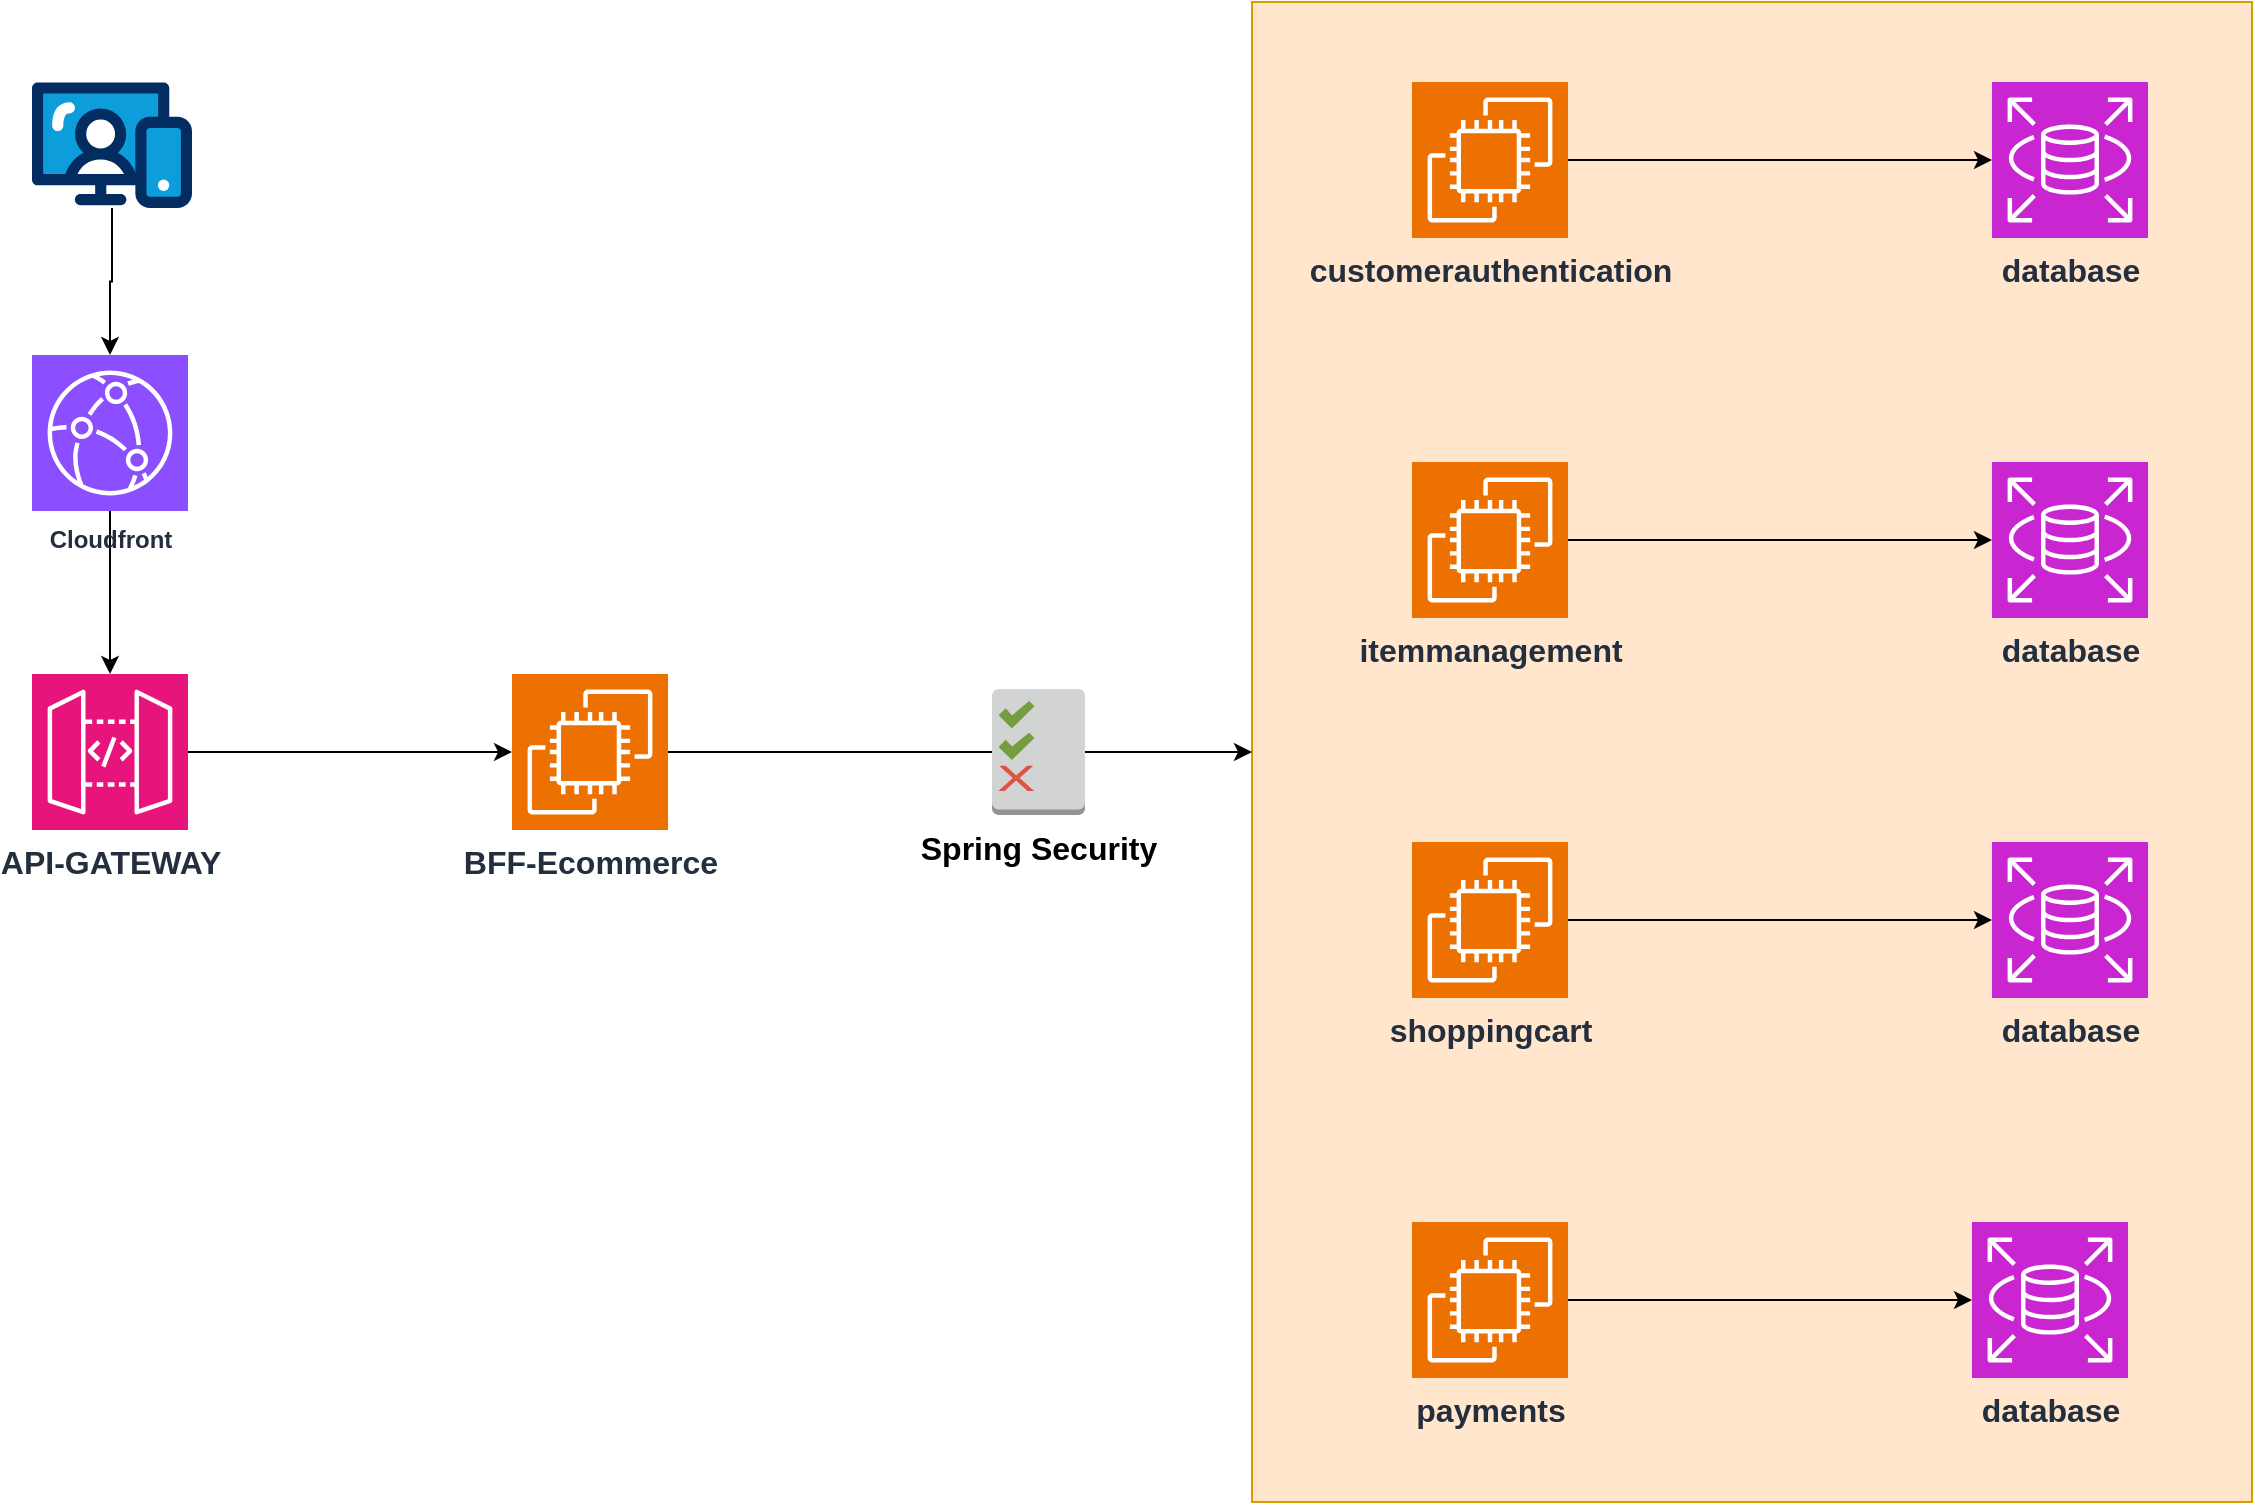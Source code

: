 <mxfile version="24.6.4" type="device">
  <diagram name="customerauthentication" id="wAtL0JLXeKaF_xJ_1XsA">
    <mxGraphModel dx="2049" dy="1220" grid="1" gridSize="10" guides="1" tooltips="1" connect="1" arrows="1" fold="1" page="1" pageScale="1" pageWidth="827" pageHeight="1169" math="0" shadow="0">
      <root>
        <mxCell id="0" />
        <mxCell id="1" parent="0" />
        <mxCell id="VXBLDth4Z-EhQU2-aXmC-19" value="" style="rounded=0;whiteSpace=wrap;html=1;fillColor=#ffe6cc;strokeColor=#d79b00;" vertex="1" parent="1">
          <mxGeometry x="890" y="330" width="500" height="750" as="geometry" />
        </mxCell>
        <mxCell id="VXBLDth4Z-EhQU2-aXmC-20" style="edgeStyle=orthogonalEdgeStyle;rounded=0;orthogonalLoop=1;jettySize=auto;html=1;entryX=0;entryY=0.5;entryDx=0;entryDy=0;" edge="1" parent="1" source="5dRny-T6z-p70ULrLOng-2" target="VXBLDth4Z-EhQU2-aXmC-19">
          <mxGeometry relative="1" as="geometry" />
        </mxCell>
        <mxCell id="5dRny-T6z-p70ULrLOng-2" value="&lt;b&gt;&lt;font style=&quot;font-size: 16px;&quot;&gt;BFF-Ecommerce&lt;/font&gt;&lt;/b&gt;" style="sketch=0;points=[[0,0,0],[0.25,0,0],[0.5,0,0],[0.75,0,0],[1,0,0],[0,1,0],[0.25,1,0],[0.5,1,0],[0.75,1,0],[1,1,0],[0,0.25,0],[0,0.5,0],[0,0.75,0],[1,0.25,0],[1,0.5,0],[1,0.75,0]];outlineConnect=0;fontColor=#232F3E;fillColor=#ED7100;strokeColor=#ffffff;dashed=0;verticalLabelPosition=bottom;verticalAlign=top;align=center;html=1;fontSize=12;fontStyle=0;aspect=fixed;shape=mxgraph.aws4.resourceIcon;resIcon=mxgraph.aws4.ec2;" parent="1" vertex="1">
          <mxGeometry x="520" y="666" width="78" height="78" as="geometry" />
        </mxCell>
        <mxCell id="VXBLDth4Z-EhQU2-aXmC-13" style="edgeStyle=orthogonalEdgeStyle;rounded=0;orthogonalLoop=1;jettySize=auto;html=1;exitX=1;exitY=0.5;exitDx=0;exitDy=0;exitPerimeter=0;" edge="1" parent="1" source="5dRny-T6z-p70ULrLOng-3" target="5dRny-T6z-p70ULrLOng-49">
          <mxGeometry relative="1" as="geometry" />
        </mxCell>
        <mxCell id="5dRny-T6z-p70ULrLOng-3" value="&lt;b&gt;&lt;font style=&quot;font-size: 16px;&quot;&gt;customerauthentication&lt;/font&gt;&lt;/b&gt;" style="sketch=0;points=[[0,0,0],[0.25,0,0],[0.5,0,0],[0.75,0,0],[1,0,0],[0,1,0],[0.25,1,0],[0.5,1,0],[0.75,1,0],[1,1,0],[0,0.25,0],[0,0.5,0],[0,0.75,0],[1,0.25,0],[1,0.5,0],[1,0.75,0]];outlineConnect=0;fontColor=#232F3E;fillColor=#ED7100;strokeColor=#ffffff;dashed=0;verticalLabelPosition=bottom;verticalAlign=top;align=center;html=1;fontSize=12;fontStyle=0;aspect=fixed;shape=mxgraph.aws4.resourceIcon;resIcon=mxgraph.aws4.ec2;" parent="1" vertex="1">
          <mxGeometry x="970" y="370" width="78" height="78" as="geometry" />
        </mxCell>
        <mxCell id="5dRny-T6z-p70ULrLOng-11" style="edgeStyle=orthogonalEdgeStyle;rounded=0;orthogonalLoop=1;jettySize=auto;html=1;" parent="1" source="5dRny-T6z-p70ULrLOng-10" target="5dRny-T6z-p70ULrLOng-2" edge="1">
          <mxGeometry relative="1" as="geometry" />
        </mxCell>
        <mxCell id="5dRny-T6z-p70ULrLOng-10" value="&lt;b&gt;&lt;font style=&quot;font-size: 16px;&quot;&gt;API-GATEWAY&lt;/font&gt;&lt;/b&gt;" style="sketch=0;points=[[0,0,0],[0.25,0,0],[0.5,0,0],[0.75,0,0],[1,0,0],[0,1,0],[0.25,1,0],[0.5,1,0],[0.75,1,0],[1,1,0],[0,0.25,0],[0,0.5,0],[0,0.75,0],[1,0.25,0],[1,0.5,0],[1,0.75,0]];outlineConnect=0;fontColor=#232F3E;fillColor=#E7157B;strokeColor=#ffffff;dashed=0;verticalLabelPosition=bottom;verticalAlign=top;align=center;html=1;fontSize=12;fontStyle=0;aspect=fixed;shape=mxgraph.aws4.resourceIcon;resIcon=mxgraph.aws4.api_gateway;" parent="1" vertex="1">
          <mxGeometry x="280" y="666" width="78" height="78" as="geometry" />
        </mxCell>
        <mxCell id="5dRny-T6z-p70ULrLOng-24" style="edgeStyle=orthogonalEdgeStyle;rounded=0;orthogonalLoop=1;jettySize=auto;html=1;" parent="1" source="5dRny-T6z-p70ULrLOng-12" target="5dRny-T6z-p70ULrLOng-19" edge="1">
          <mxGeometry relative="1" as="geometry" />
        </mxCell>
        <mxCell id="5dRny-T6z-p70ULrLOng-12" value="" style="verticalLabelPosition=bottom;aspect=fixed;html=1;shape=mxgraph.salesforce.web;" parent="1" vertex="1">
          <mxGeometry x="280" y="370" width="80" height="63.2" as="geometry" />
        </mxCell>
        <mxCell id="5dRny-T6z-p70ULrLOng-21" style="edgeStyle=orthogonalEdgeStyle;rounded=0;orthogonalLoop=1;jettySize=auto;html=1;exitX=0.5;exitY=1;exitDx=0;exitDy=0;exitPerimeter=0;" parent="1" source="5dRny-T6z-p70ULrLOng-19" target="5dRny-T6z-p70ULrLOng-10" edge="1">
          <mxGeometry relative="1" as="geometry" />
        </mxCell>
        <mxCell id="5dRny-T6z-p70ULrLOng-19" value="&lt;b&gt;Cloudfront&lt;/b&gt;" style="sketch=0;points=[[0,0,0],[0.25,0,0],[0.5,0,0],[0.75,0,0],[1,0,0],[0,1,0],[0.25,1,0],[0.5,1,0],[0.75,1,0],[1,1,0],[0,0.25,0],[0,0.5,0],[0,0.75,0],[1,0.25,0],[1,0.5,0],[1,0.75,0]];outlineConnect=0;fontColor=#232F3E;fillColor=#8C4FFF;strokeColor=#ffffff;dashed=0;verticalLabelPosition=bottom;verticalAlign=top;align=center;html=1;fontSize=12;fontStyle=0;aspect=fixed;shape=mxgraph.aws4.resourceIcon;resIcon=mxgraph.aws4.cloudfront;" parent="1" vertex="1">
          <mxGeometry x="280" y="506.5" width="78" height="78" as="geometry" />
        </mxCell>
        <mxCell id="5dRny-T6z-p70ULrLOng-49" value="&lt;b&gt;&lt;font style=&quot;font-size: 16px;&quot;&gt;database&lt;/font&gt;&lt;/b&gt;" style="sketch=0;points=[[0,0,0],[0.25,0,0],[0.5,0,0],[0.75,0,0],[1,0,0],[0,1,0],[0.25,1,0],[0.5,1,0],[0.75,1,0],[1,1,0],[0,0.25,0],[0,0.5,0],[0,0.75,0],[1,0.25,0],[1,0.5,0],[1,0.75,0]];outlineConnect=0;fontColor=#232F3E;fillColor=#C925D1;strokeColor=#ffffff;dashed=0;verticalLabelPosition=bottom;verticalAlign=top;align=center;html=1;fontSize=12;fontStyle=0;aspect=fixed;shape=mxgraph.aws4.resourceIcon;resIcon=mxgraph.aws4.rds;" parent="1" vertex="1">
          <mxGeometry x="1260" y="370" width="78" height="78" as="geometry" />
        </mxCell>
        <mxCell id="VXBLDth4Z-EhQU2-aXmC-14" style="edgeStyle=orthogonalEdgeStyle;rounded=0;orthogonalLoop=1;jettySize=auto;html=1;" edge="1" parent="1" source="lHiSPcr_xn4c7chXWhxx-1" target="lHiSPcr_xn4c7chXWhxx-2">
          <mxGeometry relative="1" as="geometry" />
        </mxCell>
        <mxCell id="lHiSPcr_xn4c7chXWhxx-1" value="&lt;span style=&quot;font-size: 16px;&quot;&gt;&lt;b&gt;itemmanagement&lt;/b&gt;&lt;/span&gt;" style="sketch=0;points=[[0,0,0],[0.25,0,0],[0.5,0,0],[0.75,0,0],[1,0,0],[0,1,0],[0.25,1,0],[0.5,1,0],[0.75,1,0],[1,1,0],[0,0.25,0],[0,0.5,0],[0,0.75,0],[1,0.25,0],[1,0.5,0],[1,0.75,0]];outlineConnect=0;fontColor=#232F3E;fillColor=#ED7100;strokeColor=#ffffff;dashed=0;verticalLabelPosition=bottom;verticalAlign=top;align=center;html=1;fontSize=12;fontStyle=0;aspect=fixed;shape=mxgraph.aws4.resourceIcon;resIcon=mxgraph.aws4.ec2;" parent="1" vertex="1">
          <mxGeometry x="970" y="560" width="78" height="78" as="geometry" />
        </mxCell>
        <mxCell id="lHiSPcr_xn4c7chXWhxx-2" value="&lt;span style=&quot;font-size: 16px;&quot;&gt;&lt;b&gt;database&lt;/b&gt;&lt;/span&gt;" style="sketch=0;points=[[0,0,0],[0.25,0,0],[0.5,0,0],[0.75,0,0],[1,0,0],[0,1,0],[0.25,1,0],[0.5,1,0],[0.75,1,0],[1,1,0],[0,0.25,0],[0,0.5,0],[0,0.75,0],[1,0.25,0],[1,0.5,0],[1,0.75,0]];outlineConnect=0;fontColor=#232F3E;fillColor=#C925D1;strokeColor=#ffffff;dashed=0;verticalLabelPosition=bottom;verticalAlign=top;align=center;html=1;fontSize=12;fontStyle=0;aspect=fixed;shape=mxgraph.aws4.resourceIcon;resIcon=mxgraph.aws4.rds;" parent="1" vertex="1">
          <mxGeometry x="1260" y="560" width="78" height="78" as="geometry" />
        </mxCell>
        <mxCell id="VXBLDth4Z-EhQU2-aXmC-16" style="edgeStyle=orthogonalEdgeStyle;rounded=0;orthogonalLoop=1;jettySize=auto;html=1;" edge="1" parent="1" source="VXBLDth4Z-EhQU2-aXmC-1" target="VXBLDth4Z-EhQU2-aXmC-15">
          <mxGeometry relative="1" as="geometry" />
        </mxCell>
        <mxCell id="VXBLDth4Z-EhQU2-aXmC-1" value="&lt;span style=&quot;font-size: 16px;&quot;&gt;&lt;b&gt;shoppingcart&lt;/b&gt;&lt;/span&gt;" style="sketch=0;points=[[0,0,0],[0.25,0,0],[0.5,0,0],[0.75,0,0],[1,0,0],[0,1,0],[0.25,1,0],[0.5,1,0],[0.75,1,0],[1,1,0],[0,0.25,0],[0,0.5,0],[0,0.75,0],[1,0.25,0],[1,0.5,0],[1,0.75,0]];outlineConnect=0;fontColor=#232F3E;fillColor=#ED7100;strokeColor=#ffffff;dashed=0;verticalLabelPosition=bottom;verticalAlign=top;align=center;html=1;fontSize=12;fontStyle=0;aspect=fixed;shape=mxgraph.aws4.resourceIcon;resIcon=mxgraph.aws4.ec2;" vertex="1" parent="1">
          <mxGeometry x="970" y="750" width="78" height="78" as="geometry" />
        </mxCell>
        <mxCell id="VXBLDth4Z-EhQU2-aXmC-18" style="edgeStyle=orthogonalEdgeStyle;rounded=0;orthogonalLoop=1;jettySize=auto;html=1;exitX=1;exitY=0.5;exitDx=0;exitDy=0;exitPerimeter=0;" edge="1" parent="1" source="VXBLDth4Z-EhQU2-aXmC-11" target="VXBLDth4Z-EhQU2-aXmC-17">
          <mxGeometry relative="1" as="geometry" />
        </mxCell>
        <mxCell id="VXBLDth4Z-EhQU2-aXmC-11" value="&lt;span style=&quot;font-size: 16px;&quot;&gt;&lt;b&gt;payments&lt;/b&gt;&lt;/span&gt;" style="sketch=0;points=[[0,0,0],[0.25,0,0],[0.5,0,0],[0.75,0,0],[1,0,0],[0,1,0],[0.25,1,0],[0.5,1,0],[0.75,1,0],[1,1,0],[0,0.25,0],[0,0.5,0],[0,0.75,0],[1,0.25,0],[1,0.5,0],[1,0.75,0]];outlineConnect=0;fontColor=#232F3E;fillColor=#ED7100;strokeColor=#ffffff;dashed=0;verticalLabelPosition=bottom;verticalAlign=top;align=center;html=1;fontSize=12;fontStyle=0;aspect=fixed;shape=mxgraph.aws4.resourceIcon;resIcon=mxgraph.aws4.ec2;" vertex="1" parent="1">
          <mxGeometry x="970" y="940" width="78" height="78" as="geometry" />
        </mxCell>
        <mxCell id="VXBLDth4Z-EhQU2-aXmC-15" value="&lt;span style=&quot;font-size: 16px;&quot;&gt;&lt;b&gt;database&lt;/b&gt;&lt;/span&gt;" style="sketch=0;points=[[0,0,0],[0.25,0,0],[0.5,0,0],[0.75,0,0],[1,0,0],[0,1,0],[0.25,1,0],[0.5,1,0],[0.75,1,0],[1,1,0],[0,0.25,0],[0,0.5,0],[0,0.75,0],[1,0.25,0],[1,0.5,0],[1,0.75,0]];outlineConnect=0;fontColor=#232F3E;fillColor=#C925D1;strokeColor=#ffffff;dashed=0;verticalLabelPosition=bottom;verticalAlign=top;align=center;html=1;fontSize=12;fontStyle=0;aspect=fixed;shape=mxgraph.aws4.resourceIcon;resIcon=mxgraph.aws4.rds;" vertex="1" parent="1">
          <mxGeometry x="1260" y="750" width="78" height="78" as="geometry" />
        </mxCell>
        <mxCell id="VXBLDth4Z-EhQU2-aXmC-17" value="&lt;span style=&quot;font-size: 16px;&quot;&gt;&lt;b&gt;database&lt;/b&gt;&lt;/span&gt;" style="sketch=0;points=[[0,0,0],[0.25,0,0],[0.5,0,0],[0.75,0,0],[1,0,0],[0,1,0],[0.25,1,0],[0.5,1,0],[0.75,1,0],[1,1,0],[0,0.25,0],[0,0.5,0],[0,0.75,0],[1,0.25,0],[1,0.5,0],[1,0.75,0]];outlineConnect=0;fontColor=#232F3E;fillColor=#C925D1;strokeColor=#ffffff;dashed=0;verticalLabelPosition=bottom;verticalAlign=top;align=center;html=1;fontSize=12;fontStyle=0;aspect=fixed;shape=mxgraph.aws4.resourceIcon;resIcon=mxgraph.aws4.rds;" vertex="1" parent="1">
          <mxGeometry x="1250" y="940" width="78" height="78" as="geometry" />
        </mxCell>
        <mxCell id="VXBLDth4Z-EhQU2-aXmC-21" value="&lt;b&gt;&lt;font style=&quot;font-size: 16px;&quot;&gt;Spring Security&lt;/font&gt;&lt;/b&gt;" style="outlineConnect=0;dashed=0;verticalLabelPosition=bottom;verticalAlign=top;align=center;html=1;shape=mxgraph.aws3.permissions_2;fillColor=#D2D3D3;gradientColor=none;" vertex="1" parent="1">
          <mxGeometry x="760" y="673.5" width="46.5" height="63" as="geometry" />
        </mxCell>
      </root>
    </mxGraphModel>
  </diagram>
</mxfile>
